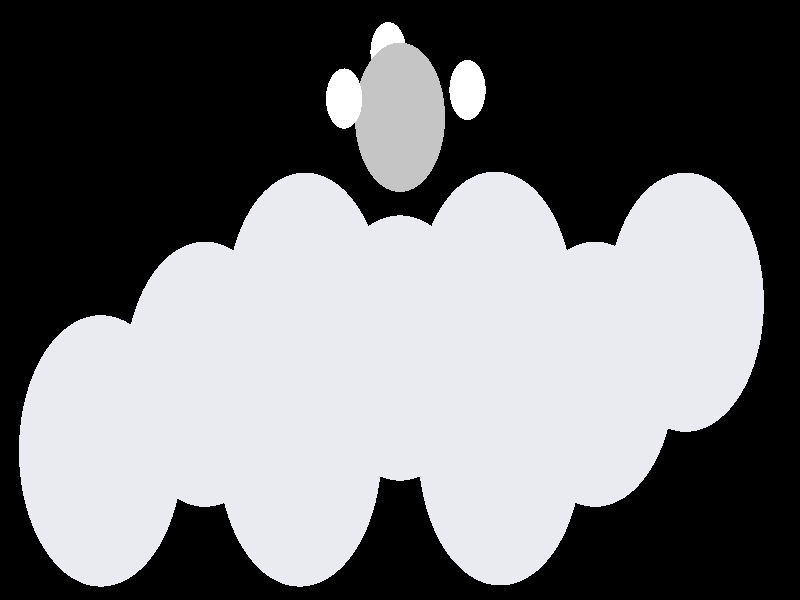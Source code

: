 #include "colors.inc"
#include "finish.inc"

global_settings {assumed_gamma 1 max_trace_level 6}
background {color White transmit 1.0}
camera {perspective
  right -11.34*x up 5.13*y
  direction 100.00*z
  location <0,0,100.00> look_at <0,0,0>}


light_source {<  2.00,   3.00,  40.00> color White
  area_light <0.70, 0, 0>, <0, 0.70, 0>, 3, 3
  adaptive 1 jitter}
// no fog
#declare simple = finish {phong 0.7}
#declare pale = finish {ambient 0.5 diffuse 0.85 roughness 0.001 specular 0.200 }
#declare intermediate = finish {ambient 0.3 diffuse 0.6 specular 0.1 roughness 0.04}
#declare vmd = finish {ambient 0.0 diffuse 0.65 phong 0.1 phong_size 40.0 specular 0.5 }
#declare jmol = finish {ambient 0.2 diffuse 0.6 specular 1 roughness 0.001 metallic}
#declare ase2 = finish {ambient 0.05 brilliance 3 diffuse 0.6 metallic specular 0.7 roughness 0.04 reflection 0.15}
#declare ase3 = finish {ambient 0.15 brilliance 2 diffuse 0.6 metallic specular 1.0 roughness 0.001 reflection 0.0}
#declare glass = finish {ambient 0.05 diffuse 0.3 specular 1.0 roughness 0.001}
#declare glass2 = finish {ambient 0.01 diffuse 0.3 specular 1.0 reflection 0.25 roughness 0.001}
#declare Rcell = 0.050;
#declare Rbond = 0.100;

#macro atom(LOC, R, COL, TRANS, FIN)
  sphere{LOC, R texture{pigment{color COL transmit TRANS} finish{FIN}}}
#end
#macro constrain(LOC, R, COL, TRANS FIN)
union{torus{R, Rcell rotate 45*z texture{pigment{color COL transmit TRANS} finish{FIN}}}
     torus{R, Rcell rotate -45*z texture{pigment{color COL transmit TRANS} finish{FIN}}}
     translate LOC}
#end

// no cell vertices
atom(< -4.24,  -1.29,  -0.00>, 1.16, rgb <0.82, 0.82, 0.88>, 0.0, ase3) // #0
atom(< -1.42,  -1.29,   0.00>, 1.16, rgb <0.82, 0.82, 0.88>, 0.0, ase3) // #1
atom(<  1.42,  -1.28,  -0.00>, 1.16, rgb <0.82, 0.82, 0.88>, 0.0, ase3) // #2
atom(< -2.83,  -0.65,  -2.37>, 1.16, rgb <0.82, 0.82, 0.88>, 0.0, ase3) // #3
atom(<  0.00,  -0.42,  -2.31>, 1.16, rgb <0.82, 0.82, 0.88>, 0.0, ase3) // #4
atom(<  2.83,  -0.65,  -2.37>, 1.16, rgb <0.82, 0.82, 0.88>, 0.0, ase3) // #5
atom(< -1.41,  -0.02,  -4.74>, 1.16, rgb <0.82, 0.82, 0.88>, 0.0, ase3) // #6
atom(<  1.41,  -0.01,  -4.74>, 1.16, rgb <0.82, 0.82, 0.88>, 0.0, ase3) // #7
atom(<  4.24,  -0.02,  -4.73>, 1.16, rgb <0.82, 0.82, 0.88>, 0.0, ase3) // #8
atom(<  0.00,   1.59,  -1.77>, 0.65, rgb <0.56, 0.56, 0.56>, 0.0, ase3) // #9
atom(< -0.80,   1.74,  -1.04>, 0.26, rgb <1.00, 1.00, 1.00>, 0.0, ase3) // #10
atom(<  0.97,   1.82,  -1.33>, 0.26, rgb <1.00, 1.00, 1.00>, 0.0, ase3) // #11
atom(< -0.17,   2.18,  -2.67>, 0.26, rgb <1.00, 1.00, 1.00>, 0.0, ase3) // #12

// no constraints
